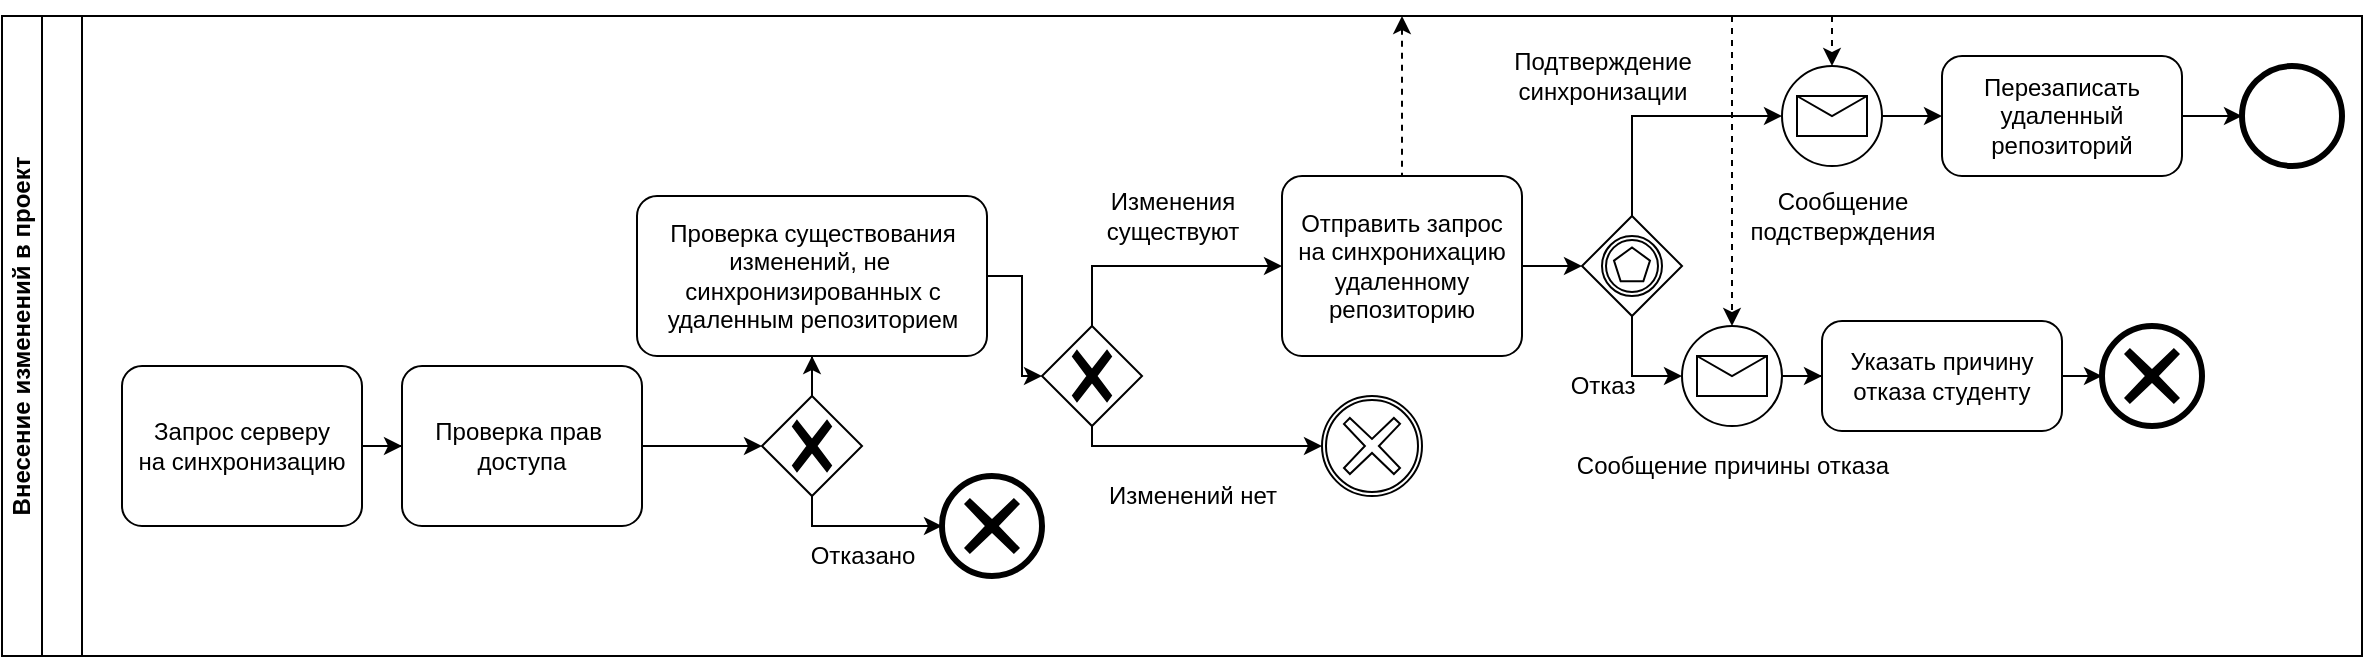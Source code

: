 <mxfile version="24.6.4" type="device">
  <diagram name="Страница — 1" id="T83xzV8yWxuntDXLBeNQ">
    <mxGraphModel dx="1364" dy="843" grid="1" gridSize="10" guides="1" tooltips="1" connect="1" arrows="1" fold="1" page="1" pageScale="1" pageWidth="1027" pageHeight="1169" math="0" shadow="0">
      <root>
        <mxCell id="0" />
        <mxCell id="1" parent="0" />
        <mxCell id="o3Q_CnFmKM4m5-AXHLZn-1" value="Внесение изменений в проект" style="swimlane;html=1;childLayout=stackLayout;resizeParent=1;resizeParentMax=0;horizontal=0;startSize=20;horizontalStack=0;whiteSpace=wrap;" parent="1" vertex="1">
          <mxGeometry x="170" y="80" width="1180" height="320" as="geometry" />
        </mxCell>
        <mxCell id="o3Q_CnFmKM4m5-AXHLZn-2" value="" style="swimlane;html=1;startSize=20;horizontal=0;" parent="o3Q_CnFmKM4m5-AXHLZn-1" vertex="1">
          <mxGeometry x="20" width="1160" height="320" as="geometry" />
        </mxCell>
        <mxCell id="o3Q_CnFmKM4m5-AXHLZn-3" value="" style="points=[[0.25,0.25,0],[0.5,0,0],[0.75,0.25,0],[1,0.5,0],[0.75,0.75,0],[0.5,1,0],[0.25,0.75,0],[0,0.5,0]];shape=mxgraph.bpmn.gateway2;html=1;verticalLabelPosition=bottom;labelBackgroundColor=#ffffff;verticalAlign=top;align=center;perimeter=rhombusPerimeter;outlineConnect=0;outline=none;symbol=none;gwType=exclusive;" parent="o3Q_CnFmKM4m5-AXHLZn-2" vertex="1">
          <mxGeometry x="360" y="190" width="50" height="50" as="geometry" />
        </mxCell>
        <mxCell id="o3Q_CnFmKM4m5-AXHLZn-4" value="" style="points=[[0.145,0.145,0],[0.5,0,0],[0.855,0.145,0],[1,0.5,0],[0.855,0.855,0],[0.5,1,0],[0.145,0.855,0],[0,0.5,0]];shape=mxgraph.bpmn.event;html=1;verticalLabelPosition=bottom;labelBackgroundColor=#ffffff;verticalAlign=top;align=center;perimeter=ellipsePerimeter;outlineConnect=0;aspect=fixed;outline=end;symbol=cancel;" parent="o3Q_CnFmKM4m5-AXHLZn-2" vertex="1">
          <mxGeometry x="450" y="230" width="50" height="50" as="geometry" />
        </mxCell>
        <mxCell id="o3Q_CnFmKM4m5-AXHLZn-5" style="edgeStyle=orthogonalEdgeStyle;rounded=0;orthogonalLoop=1;jettySize=auto;html=1;entryX=0;entryY=0.5;entryDx=0;entryDy=0;entryPerimeter=0;" parent="o3Q_CnFmKM4m5-AXHLZn-2" source="o3Q_CnFmKM4m5-AXHLZn-3" target="o3Q_CnFmKM4m5-AXHLZn-4" edge="1">
          <mxGeometry relative="1" as="geometry">
            <Array as="points">
              <mxPoint x="385" y="255" />
            </Array>
          </mxGeometry>
        </mxCell>
        <mxCell id="o3Q_CnFmKM4m5-AXHLZn-6" value="Отказано" style="text;html=1;align=center;verticalAlign=middle;resizable=0;points=[];autosize=1;strokeColor=none;fillColor=none;" parent="o3Q_CnFmKM4m5-AXHLZn-2" vertex="1">
          <mxGeometry x="370" y="255" width="80" height="30" as="geometry" />
        </mxCell>
        <mxCell id="o3Q_CnFmKM4m5-AXHLZn-7" style="edgeStyle=orthogonalEdgeStyle;rounded=0;orthogonalLoop=1;jettySize=auto;html=1;entryX=0;entryY=0.5;entryDx=0;entryDy=0;entryPerimeter=0;" parent="o3Q_CnFmKM4m5-AXHLZn-2" source="o3Q_CnFmKM4m5-AXHLZn-8" target="o3Q_CnFmKM4m5-AXHLZn-22" edge="1">
          <mxGeometry relative="1" as="geometry">
            <mxPoint x="650" y="120" as="targetPoint" />
            <Array as="points">
              <mxPoint x="525" y="125" />
            </Array>
          </mxGeometry>
        </mxCell>
        <mxCell id="o3Q_CnFmKM4m5-AXHLZn-8" value="" style="points=[[0.25,0.25,0],[0.5,0,0],[0.75,0.25,0],[1,0.5,0],[0.75,0.75,0],[0.5,1,0],[0.25,0.75,0],[0,0.5,0]];shape=mxgraph.bpmn.gateway2;html=1;verticalLabelPosition=bottom;labelBackgroundColor=#ffffff;verticalAlign=top;align=center;perimeter=rhombusPerimeter;outlineConnect=0;outline=none;symbol=none;gwType=exclusive;" parent="o3Q_CnFmKM4m5-AXHLZn-2" vertex="1">
          <mxGeometry x="500" y="155" width="50" height="50" as="geometry" />
        </mxCell>
        <mxCell id="o3Q_CnFmKM4m5-AXHLZn-9" style="edgeStyle=orthogonalEdgeStyle;rounded=0;orthogonalLoop=1;jettySize=auto;html=1;" parent="o3Q_CnFmKM4m5-AXHLZn-2" source="o3Q_CnFmKM4m5-AXHLZn-8" edge="1">
          <mxGeometry relative="1" as="geometry">
            <mxPoint x="640" y="215" as="targetPoint" />
            <Array as="points">
              <mxPoint x="525" y="215" />
            </Array>
          </mxGeometry>
        </mxCell>
        <mxCell id="o3Q_CnFmKM4m5-AXHLZn-10" value="&lt;span style=&quot;text-wrap: nowrap;&quot;&gt;Запрос серверу&lt;/span&gt;&lt;br style=&quot;text-wrap: nowrap;&quot;&gt;&lt;span style=&quot;text-wrap: nowrap;&quot;&gt;на синхронизацию&lt;/span&gt;" style="points=[[0.25,0,0],[0.5,0,0],[0.75,0,0],[1,0.25,0],[1,0.5,0],[1,0.75,0],[0.75,1,0],[0.5,1,0],[0.25,1,0],[0,0.75,0],[0,0.5,0],[0,0.25,0]];shape=mxgraph.bpmn.task;whiteSpace=wrap;rectStyle=rounded;size=10;html=1;container=1;expand=0;collapsible=0;taskMarker=abstract;" parent="o3Q_CnFmKM4m5-AXHLZn-2" vertex="1">
          <mxGeometry x="40" y="175" width="120" height="80" as="geometry" />
        </mxCell>
        <mxCell id="o3Q_CnFmKM4m5-AXHLZn-11" value="&lt;span style=&quot;text-wrap: nowrap;&quot;&gt;Проверка прав&amp;nbsp;&lt;/span&gt;&lt;div&gt;&lt;span style=&quot;text-wrap: nowrap;&quot;&gt;доступа&lt;/span&gt;&lt;/div&gt;" style="points=[[0.25,0,0],[0.5,0,0],[0.75,0,0],[1,0.25,0],[1,0.5,0],[1,0.75,0],[0.75,1,0],[0.5,1,0],[0.25,1,0],[0,0.75,0],[0,0.5,0],[0,0.25,0]];shape=mxgraph.bpmn.task;whiteSpace=wrap;rectStyle=rounded;size=10;html=1;container=1;expand=0;collapsible=0;taskMarker=abstract;" parent="o3Q_CnFmKM4m5-AXHLZn-2" vertex="1">
          <mxGeometry x="180" y="175" width="120" height="80" as="geometry" />
        </mxCell>
        <mxCell id="o3Q_CnFmKM4m5-AXHLZn-12" value="&lt;span style=&quot;text-wrap: nowrap;&quot;&gt;Проверка существования&lt;/span&gt;&lt;div&gt;&lt;span style=&quot;background-color: initial; text-wrap: nowrap;&quot;&gt;изменений,&amp;nbsp;&lt;/span&gt;&lt;span style=&quot;background-color: initial; text-wrap: nowrap;&quot;&gt;не&amp;nbsp;&lt;/span&gt;&lt;div&gt;&lt;span style=&quot;text-wrap: nowrap;&quot;&gt;синхронизированных с&lt;/span&gt;&lt;br style=&quot;text-wrap: nowrap;&quot;&gt;&lt;span style=&quot;text-wrap: nowrap;&quot;&gt;удаленным репозиторием&lt;/span&gt;&lt;/div&gt;&lt;/div&gt;" style="points=[[0.25,0,0],[0.5,0,0],[0.75,0,0],[1,0.25,0],[1,0.5,0],[1,0.75,0],[0.75,1,0],[0.5,1,0],[0.25,1,0],[0,0.75,0],[0,0.5,0],[0,0.25,0]];shape=mxgraph.bpmn.task;whiteSpace=wrap;rectStyle=rounded;size=10;html=1;container=1;expand=0;collapsible=0;taskMarker=abstract;" parent="o3Q_CnFmKM4m5-AXHLZn-2" vertex="1">
          <mxGeometry x="297.5" y="90" width="175" height="80" as="geometry" />
        </mxCell>
        <mxCell id="o3Q_CnFmKM4m5-AXHLZn-13" style="edgeStyle=orthogonalEdgeStyle;rounded=0;orthogonalLoop=1;jettySize=auto;html=1;entryX=0;entryY=0.5;entryDx=0;entryDy=0;entryPerimeter=0;" parent="o3Q_CnFmKM4m5-AXHLZn-2" source="o3Q_CnFmKM4m5-AXHLZn-11" target="o3Q_CnFmKM4m5-AXHLZn-3" edge="1">
          <mxGeometry relative="1" as="geometry" />
        </mxCell>
        <mxCell id="o3Q_CnFmKM4m5-AXHLZn-14" style="edgeStyle=orthogonalEdgeStyle;rounded=0;orthogonalLoop=1;jettySize=auto;html=1;entryX=0.5;entryY=1;entryDx=0;entryDy=0;entryPerimeter=0;" parent="o3Q_CnFmKM4m5-AXHLZn-2" source="o3Q_CnFmKM4m5-AXHLZn-3" target="o3Q_CnFmKM4m5-AXHLZn-12" edge="1">
          <mxGeometry relative="1" as="geometry" />
        </mxCell>
        <mxCell id="o3Q_CnFmKM4m5-AXHLZn-15" style="edgeStyle=orthogonalEdgeStyle;rounded=0;orthogonalLoop=1;jettySize=auto;html=1;entryX=0;entryY=0.5;entryDx=0;entryDy=0;entryPerimeter=0;" parent="o3Q_CnFmKM4m5-AXHLZn-2" source="o3Q_CnFmKM4m5-AXHLZn-12" target="o3Q_CnFmKM4m5-AXHLZn-8" edge="1">
          <mxGeometry relative="1" as="geometry">
            <Array as="points">
              <mxPoint x="490" y="130" />
              <mxPoint x="490" y="180" />
            </Array>
          </mxGeometry>
        </mxCell>
        <mxCell id="o3Q_CnFmKM4m5-AXHLZn-16" value="Изменения&lt;div&gt;существуют&lt;/div&gt;" style="text;html=1;align=center;verticalAlign=middle;resizable=0;points=[];autosize=1;strokeColor=none;fillColor=none;" parent="o3Q_CnFmKM4m5-AXHLZn-2" vertex="1">
          <mxGeometry x="520" y="80" width="90" height="40" as="geometry" />
        </mxCell>
        <mxCell id="o3Q_CnFmKM4m5-AXHLZn-17" value="Изменений нет" style="text;html=1;align=center;verticalAlign=middle;resizable=0;points=[];autosize=1;strokeColor=none;fillColor=none;" parent="o3Q_CnFmKM4m5-AXHLZn-2" vertex="1">
          <mxGeometry x="520" y="225" width="110" height="30" as="geometry" />
        </mxCell>
        <mxCell id="o3Q_CnFmKM4m5-AXHLZn-18" style="edgeStyle=orthogonalEdgeStyle;rounded=0;orthogonalLoop=1;jettySize=auto;html=1;entryX=0;entryY=0.5;entryDx=0;entryDy=0;entryPerimeter=0;" parent="o3Q_CnFmKM4m5-AXHLZn-2" source="o3Q_CnFmKM4m5-AXHLZn-10" target="o3Q_CnFmKM4m5-AXHLZn-11" edge="1">
          <mxGeometry relative="1" as="geometry" />
        </mxCell>
        <mxCell id="o3Q_CnFmKM4m5-AXHLZn-27" value="" style="points=[[0.145,0.145,0],[0.5,0,0],[0.855,0.145,0],[1,0.5,0],[0.855,0.855,0],[0.5,1,0],[0.145,0.855,0],[0,0.5,0]];shape=mxgraph.bpmn.event;html=1;verticalLabelPosition=bottom;labelBackgroundColor=#ffffff;verticalAlign=top;align=center;perimeter=ellipsePerimeter;outlineConnect=0;aspect=fixed;outline=boundInt;symbol=cancel;" parent="o3Q_CnFmKM4m5-AXHLZn-2" vertex="1">
          <mxGeometry x="640" y="190" width="50" height="50" as="geometry" />
        </mxCell>
        <mxCell id="o3Q_CnFmKM4m5-AXHLZn-22" value="&lt;span style=&quot;text-wrap: nowrap;&quot;&gt;Отправить запрос&lt;/span&gt;&lt;div&gt;&lt;span style=&quot;text-wrap: nowrap;&quot;&gt;на синхронихацию&lt;/span&gt;&lt;/div&gt;&lt;div&gt;&lt;span style=&quot;text-wrap: nowrap;&quot;&gt;удаленному&lt;/span&gt;&lt;/div&gt;&lt;div&gt;&lt;span style=&quot;text-wrap: nowrap;&quot;&gt;репозиторию&lt;/span&gt;&lt;/div&gt;" style="points=[[0.25,0,0],[0.5,0,0],[0.75,0,0],[1,0.25,0],[1,0.5,0],[1,0.75,0],[0.75,1,0],[0.5,1,0],[0.25,1,0],[0,0.75,0],[0,0.5,0],[0,0.25,0]];shape=mxgraph.bpmn.task;whiteSpace=wrap;rectStyle=rounded;size=10;html=1;container=1;expand=0;collapsible=0;taskMarker=abstract;" parent="o3Q_CnFmKM4m5-AXHLZn-2" vertex="1">
          <mxGeometry x="620" y="80" width="120" height="90" as="geometry" />
        </mxCell>
        <mxCell id="o3Q_CnFmKM4m5-AXHLZn-25" value="" style="endArrow=none;dashed=1;html=1;rounded=0;entryX=0.5;entryY=0;entryDx=0;entryDy=0;entryPerimeter=0;startArrow=classic;startFill=1;" parent="o3Q_CnFmKM4m5-AXHLZn-2" target="o3Q_CnFmKM4m5-AXHLZn-22" edge="1">
          <mxGeometry width="50" height="50" relative="1" as="geometry">
            <mxPoint x="680" as="sourcePoint" />
            <mxPoint x="480" y="210" as="targetPoint" />
          </mxGeometry>
        </mxCell>
        <mxCell id="o3Q_CnFmKM4m5-AXHLZn-26" style="edgeStyle=orthogonalEdgeStyle;rounded=0;orthogonalLoop=1;jettySize=auto;html=1;entryX=0;entryY=0.5;entryDx=0;entryDy=0;entryPerimeter=0;" parent="o3Q_CnFmKM4m5-AXHLZn-2" source="o3Q_CnFmKM4m5-AXHLZn-22" edge="1">
          <mxGeometry relative="1" as="geometry">
            <mxPoint x="770" y="125" as="targetPoint" />
          </mxGeometry>
        </mxCell>
        <mxCell id="o3Q_CnFmKM4m5-AXHLZn-30" value="" style="points=[[0.25,0.25,0],[0.5,0,0],[0.75,0.25,0],[1,0.5,0],[0.75,0.75,0],[0.5,1,0],[0.25,0.75,0],[0,0.5,0]];shape=mxgraph.bpmn.gateway2;html=1;verticalLabelPosition=bottom;labelBackgroundColor=#ffffff;verticalAlign=top;align=center;perimeter=rhombusPerimeter;outlineConnect=0;outline=boundInt;symbol=multiple;" parent="o3Q_CnFmKM4m5-AXHLZn-2" vertex="1">
          <mxGeometry x="770" y="100" width="50" height="50" as="geometry" />
        </mxCell>
        <mxCell id="o3Q_CnFmKM4m5-AXHLZn-31" value="Отказ" style="text;html=1;align=center;verticalAlign=middle;resizable=0;points=[];autosize=1;strokeColor=none;fillColor=none;" parent="o3Q_CnFmKM4m5-AXHLZn-2" vertex="1">
          <mxGeometry x="750" y="170" width="60" height="30" as="geometry" />
        </mxCell>
        <mxCell id="o3Q_CnFmKM4m5-AXHLZn-32" value="" style="points=[[0.145,0.145,0],[0.5,0,0],[0.855,0.145,0],[1,0.5,0],[0.855,0.855,0],[0.5,1,0],[0.145,0.855,0],[0,0.5,0]];shape=mxgraph.bpmn.event;html=1;verticalLabelPosition=bottom;labelBackgroundColor=#ffffff;verticalAlign=top;align=center;perimeter=ellipsePerimeter;outlineConnect=0;aspect=fixed;outline=standard;symbol=message;" parent="o3Q_CnFmKM4m5-AXHLZn-2" vertex="1">
          <mxGeometry x="820" y="155" width="50" height="50" as="geometry" />
        </mxCell>
        <mxCell id="o3Q_CnFmKM4m5-AXHLZn-33" value="" style="edgeStyle=orthogonalEdgeStyle;rounded=0;orthogonalLoop=1;jettySize=auto;html=1;entryX=0;entryY=0.5;entryDx=0;entryDy=0;entryPerimeter=0;" parent="o3Q_CnFmKM4m5-AXHLZn-2" source="o3Q_CnFmKM4m5-AXHLZn-30" target="o3Q_CnFmKM4m5-AXHLZn-32" edge="1">
          <mxGeometry relative="1" as="geometry">
            <mxPoint x="1060" y="260" as="targetPoint" />
            <mxPoint x="985" y="230" as="sourcePoint" />
            <Array as="points" />
          </mxGeometry>
        </mxCell>
        <mxCell id="o3Q_CnFmKM4m5-AXHLZn-34" value="Сообщение причины отказа" style="text;html=1;align=center;verticalAlign=middle;resizable=0;points=[];autosize=1;strokeColor=none;fillColor=none;" parent="o3Q_CnFmKM4m5-AXHLZn-2" vertex="1">
          <mxGeometry x="755" y="210" width="180" height="30" as="geometry" />
        </mxCell>
        <mxCell id="o3Q_CnFmKM4m5-AXHLZn-35" value="&lt;span style=&quot;text-wrap: nowrap;&quot;&gt;Перезаписать&lt;/span&gt;&lt;div&gt;&lt;span style=&quot;text-wrap: nowrap;&quot;&gt;удаленный&lt;/span&gt;&lt;/div&gt;&lt;div&gt;&lt;span style=&quot;text-wrap: nowrap;&quot;&gt;репозиторий&lt;/span&gt;&lt;/div&gt;" style="points=[[0.25,0,0],[0.5,0,0],[0.75,0,0],[1,0.25,0],[1,0.5,0],[1,0.75,0],[0.75,1,0],[0.5,1,0],[0.25,1,0],[0,0.75,0],[0,0.5,0],[0,0.25,0]];shape=mxgraph.bpmn.task;whiteSpace=wrap;rectStyle=rounded;size=10;html=1;container=1;expand=0;collapsible=0;taskMarker=abstract;" parent="o3Q_CnFmKM4m5-AXHLZn-2" vertex="1">
          <mxGeometry x="950" y="20" width="120" height="60" as="geometry" />
        </mxCell>
        <mxCell id="o3Q_CnFmKM4m5-AXHLZn-36" value="&lt;span style=&quot;text-wrap: nowrap;&quot;&gt;Указать причину&lt;/span&gt;&lt;div&gt;&lt;span style=&quot;text-wrap: nowrap;&quot;&gt;отказа студенту&lt;/span&gt;&lt;/div&gt;" style="points=[[0.25,0,0],[0.5,0,0],[0.75,0,0],[1,0.25,0],[1,0.5,0],[1,0.75,0],[0.75,1,0],[0.5,1,0],[0.25,1,0],[0,0.75,0],[0,0.5,0],[0,0.25,0]];shape=mxgraph.bpmn.task;whiteSpace=wrap;rectStyle=rounded;size=10;html=1;container=1;expand=0;collapsible=0;taskMarker=abstract;" parent="o3Q_CnFmKM4m5-AXHLZn-2" vertex="1">
          <mxGeometry x="890" y="152.5" width="120" height="55" as="geometry" />
        </mxCell>
        <mxCell id="o3Q_CnFmKM4m5-AXHLZn-37" style="edgeStyle=orthogonalEdgeStyle;rounded=0;orthogonalLoop=1;jettySize=auto;html=1;entryX=0;entryY=0.5;entryDx=0;entryDy=0;entryPerimeter=0;" parent="o3Q_CnFmKM4m5-AXHLZn-2" source="o3Q_CnFmKM4m5-AXHLZn-32" target="o3Q_CnFmKM4m5-AXHLZn-36" edge="1">
          <mxGeometry relative="1" as="geometry" />
        </mxCell>
        <mxCell id="o3Q_CnFmKM4m5-AXHLZn-38" value="" style="points=[[0.145,0.145,0],[0.5,0,0],[0.855,0.145,0],[1,0.5,0],[0.855,0.855,0],[0.5,1,0],[0.145,0.855,0],[0,0.5,0]];shape=mxgraph.bpmn.event;html=1;verticalLabelPosition=bottom;labelBackgroundColor=#ffffff;verticalAlign=top;align=center;perimeter=ellipsePerimeter;outlineConnect=0;aspect=fixed;outline=end;symbol=cancel;" parent="o3Q_CnFmKM4m5-AXHLZn-2" vertex="1">
          <mxGeometry x="1030" y="155" width="50" height="50" as="geometry" />
        </mxCell>
        <mxCell id="o3Q_CnFmKM4m5-AXHLZn-39" style="edgeStyle=orthogonalEdgeStyle;rounded=0;orthogonalLoop=1;jettySize=auto;html=1;entryX=0;entryY=0.5;entryDx=0;entryDy=0;entryPerimeter=0;" parent="o3Q_CnFmKM4m5-AXHLZn-2" source="o3Q_CnFmKM4m5-AXHLZn-36" target="o3Q_CnFmKM4m5-AXHLZn-38" edge="1">
          <mxGeometry relative="1" as="geometry" />
        </mxCell>
        <mxCell id="o3Q_CnFmKM4m5-AXHLZn-40" value="" style="points=[[0.145,0.145,0],[0.5,0,0],[0.855,0.145,0],[1,0.5,0],[0.855,0.855,0],[0.5,1,0],[0.145,0.855,0],[0,0.5,0]];shape=mxgraph.bpmn.event;html=1;verticalLabelPosition=bottom;labelBackgroundColor=#ffffff;verticalAlign=top;align=center;perimeter=ellipsePerimeter;outlineConnect=0;aspect=fixed;outline=standard;symbol=message;" parent="o3Q_CnFmKM4m5-AXHLZn-2" vertex="1">
          <mxGeometry x="870" y="25" width="50" height="50" as="geometry" />
        </mxCell>
        <mxCell id="o3Q_CnFmKM4m5-AXHLZn-41" value="Сообщение&lt;div&gt;подстверждения&lt;/div&gt;" style="text;html=1;align=center;verticalAlign=middle;resizable=0;points=[];autosize=1;strokeColor=none;fillColor=none;" parent="o3Q_CnFmKM4m5-AXHLZn-2" vertex="1">
          <mxGeometry x="840" y="80" width="120" height="40" as="geometry" />
        </mxCell>
        <mxCell id="o3Q_CnFmKM4m5-AXHLZn-42" style="edgeStyle=orthogonalEdgeStyle;rounded=0;orthogonalLoop=1;jettySize=auto;html=1;entryX=0;entryY=0.5;entryDx=0;entryDy=0;entryPerimeter=0;" parent="o3Q_CnFmKM4m5-AXHLZn-2" source="o3Q_CnFmKM4m5-AXHLZn-30" target="o3Q_CnFmKM4m5-AXHLZn-40" edge="1">
          <mxGeometry relative="1" as="geometry">
            <Array as="points">
              <mxPoint x="795" y="50" />
            </Array>
          </mxGeometry>
        </mxCell>
        <mxCell id="o3Q_CnFmKM4m5-AXHLZn-43" style="edgeStyle=orthogonalEdgeStyle;rounded=0;orthogonalLoop=1;jettySize=auto;html=1;entryX=0;entryY=0.5;entryDx=0;entryDy=0;entryPerimeter=0;" parent="o3Q_CnFmKM4m5-AXHLZn-2" source="o3Q_CnFmKM4m5-AXHLZn-40" target="o3Q_CnFmKM4m5-AXHLZn-35" edge="1">
          <mxGeometry relative="1" as="geometry" />
        </mxCell>
        <mxCell id="o3Q_CnFmKM4m5-AXHLZn-44" value="" style="points=[[0.145,0.145,0],[0.5,0,0],[0.855,0.145,0],[1,0.5,0],[0.855,0.855,0],[0.5,1,0],[0.145,0.855,0],[0,0.5,0]];shape=mxgraph.bpmn.event;html=1;verticalLabelPosition=bottom;labelBackgroundColor=#ffffff;verticalAlign=top;align=center;perimeter=ellipsePerimeter;outlineConnect=0;aspect=fixed;outline=end;symbol=terminate2;" parent="o3Q_CnFmKM4m5-AXHLZn-2" vertex="1">
          <mxGeometry x="1100" y="25" width="50" height="50" as="geometry" />
        </mxCell>
        <mxCell id="o3Q_CnFmKM4m5-AXHLZn-45" style="edgeStyle=orthogonalEdgeStyle;rounded=0;orthogonalLoop=1;jettySize=auto;html=1;entryX=0;entryY=0.5;entryDx=0;entryDy=0;entryPerimeter=0;" parent="o3Q_CnFmKM4m5-AXHLZn-2" source="o3Q_CnFmKM4m5-AXHLZn-35" target="o3Q_CnFmKM4m5-AXHLZn-44" edge="1">
          <mxGeometry relative="1" as="geometry" />
        </mxCell>
        <mxCell id="o3Q_CnFmKM4m5-AXHLZn-46" value="Подтверждение&lt;div&gt;синхронизации&lt;/div&gt;" style="text;html=1;align=center;verticalAlign=middle;resizable=0;points=[];autosize=1;strokeColor=none;fillColor=none;" parent="o3Q_CnFmKM4m5-AXHLZn-2" vertex="1">
          <mxGeometry x="725" y="10" width="110" height="40" as="geometry" />
        </mxCell>
        <mxCell id="o3Q_CnFmKM4m5-AXHLZn-47" value="" style="endArrow=classic;dashed=1;html=1;rounded=0;entryX=0.5;entryY=0;entryDx=0;entryDy=0;entryPerimeter=0;endFill=1;" parent="o3Q_CnFmKM4m5-AXHLZn-2" target="o3Q_CnFmKM4m5-AXHLZn-32" edge="1">
          <mxGeometry width="50" height="50" relative="1" as="geometry">
            <mxPoint x="845" as="sourcePoint" />
            <mxPoint x="600" y="210" as="targetPoint" />
          </mxGeometry>
        </mxCell>
        <mxCell id="o3Q_CnFmKM4m5-AXHLZn-48" value="" style="endArrow=classic;dashed=1;html=1;rounded=0;entryX=0.5;entryY=0;entryDx=0;entryDy=0;entryPerimeter=0;endFill=1;" parent="o3Q_CnFmKM4m5-AXHLZn-2" target="o3Q_CnFmKM4m5-AXHLZn-40" edge="1">
          <mxGeometry width="50" height="50" relative="1" as="geometry">
            <mxPoint x="895" as="sourcePoint" />
            <mxPoint x="855" y="165" as="targetPoint" />
          </mxGeometry>
        </mxCell>
      </root>
    </mxGraphModel>
  </diagram>
</mxfile>
